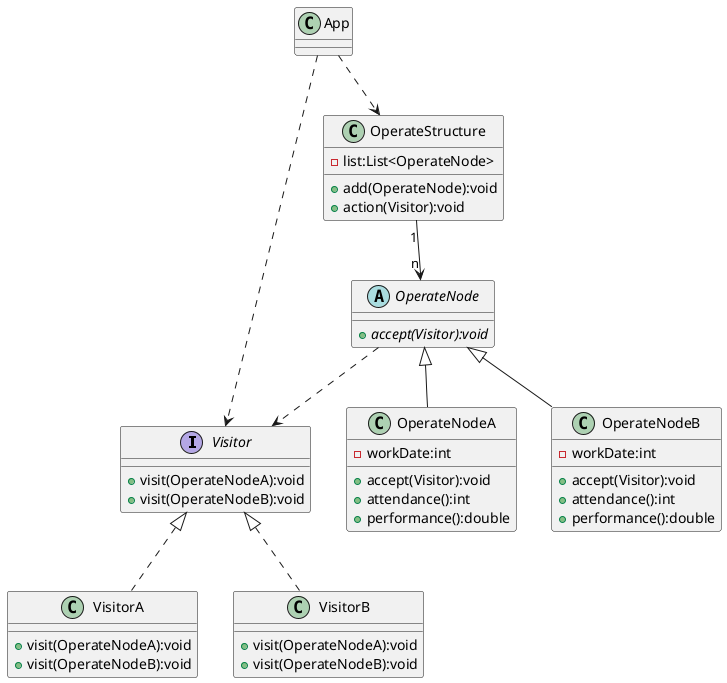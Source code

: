 @startuml
interface Visitor{
+ visit(OperateNodeA):void
+ visit(OperateNodeB):void
}
class VisitorA{
+ visit(OperateNodeA):void
+ visit(OperateNodeB):void
}
class VisitorB{
+ visit(OperateNodeA):void
+ visit(OperateNodeB):void
}
abstract class OperateNode{
+ {abstract} accept(Visitor):void
}
class OperateNodeA{
- workDate:int
+ accept(Visitor):void
+ attendance():int
+ performance():double
}

class OperateNodeB{
- workDate:int
+ accept(Visitor):void
+ attendance():int
+ performance():double
}

class OperateStructure{
- list:List<OperateNode>
+ add(OperateNode):void
+ action(Visitor):void
}

Visitor<|..VisitorA
Visitor<|..VisitorB
OperateNode <|-- OperateNodeA
OperateNode <|-- OperateNodeB
OperateNode ..> Visitor
'Visitor ..> OperateNodeA
'Visitor ..> OperateNodeB
OperateStructure "1" --> "n" OperateNode
App ..> OperateStructure
App ..> Visitor

@enduml